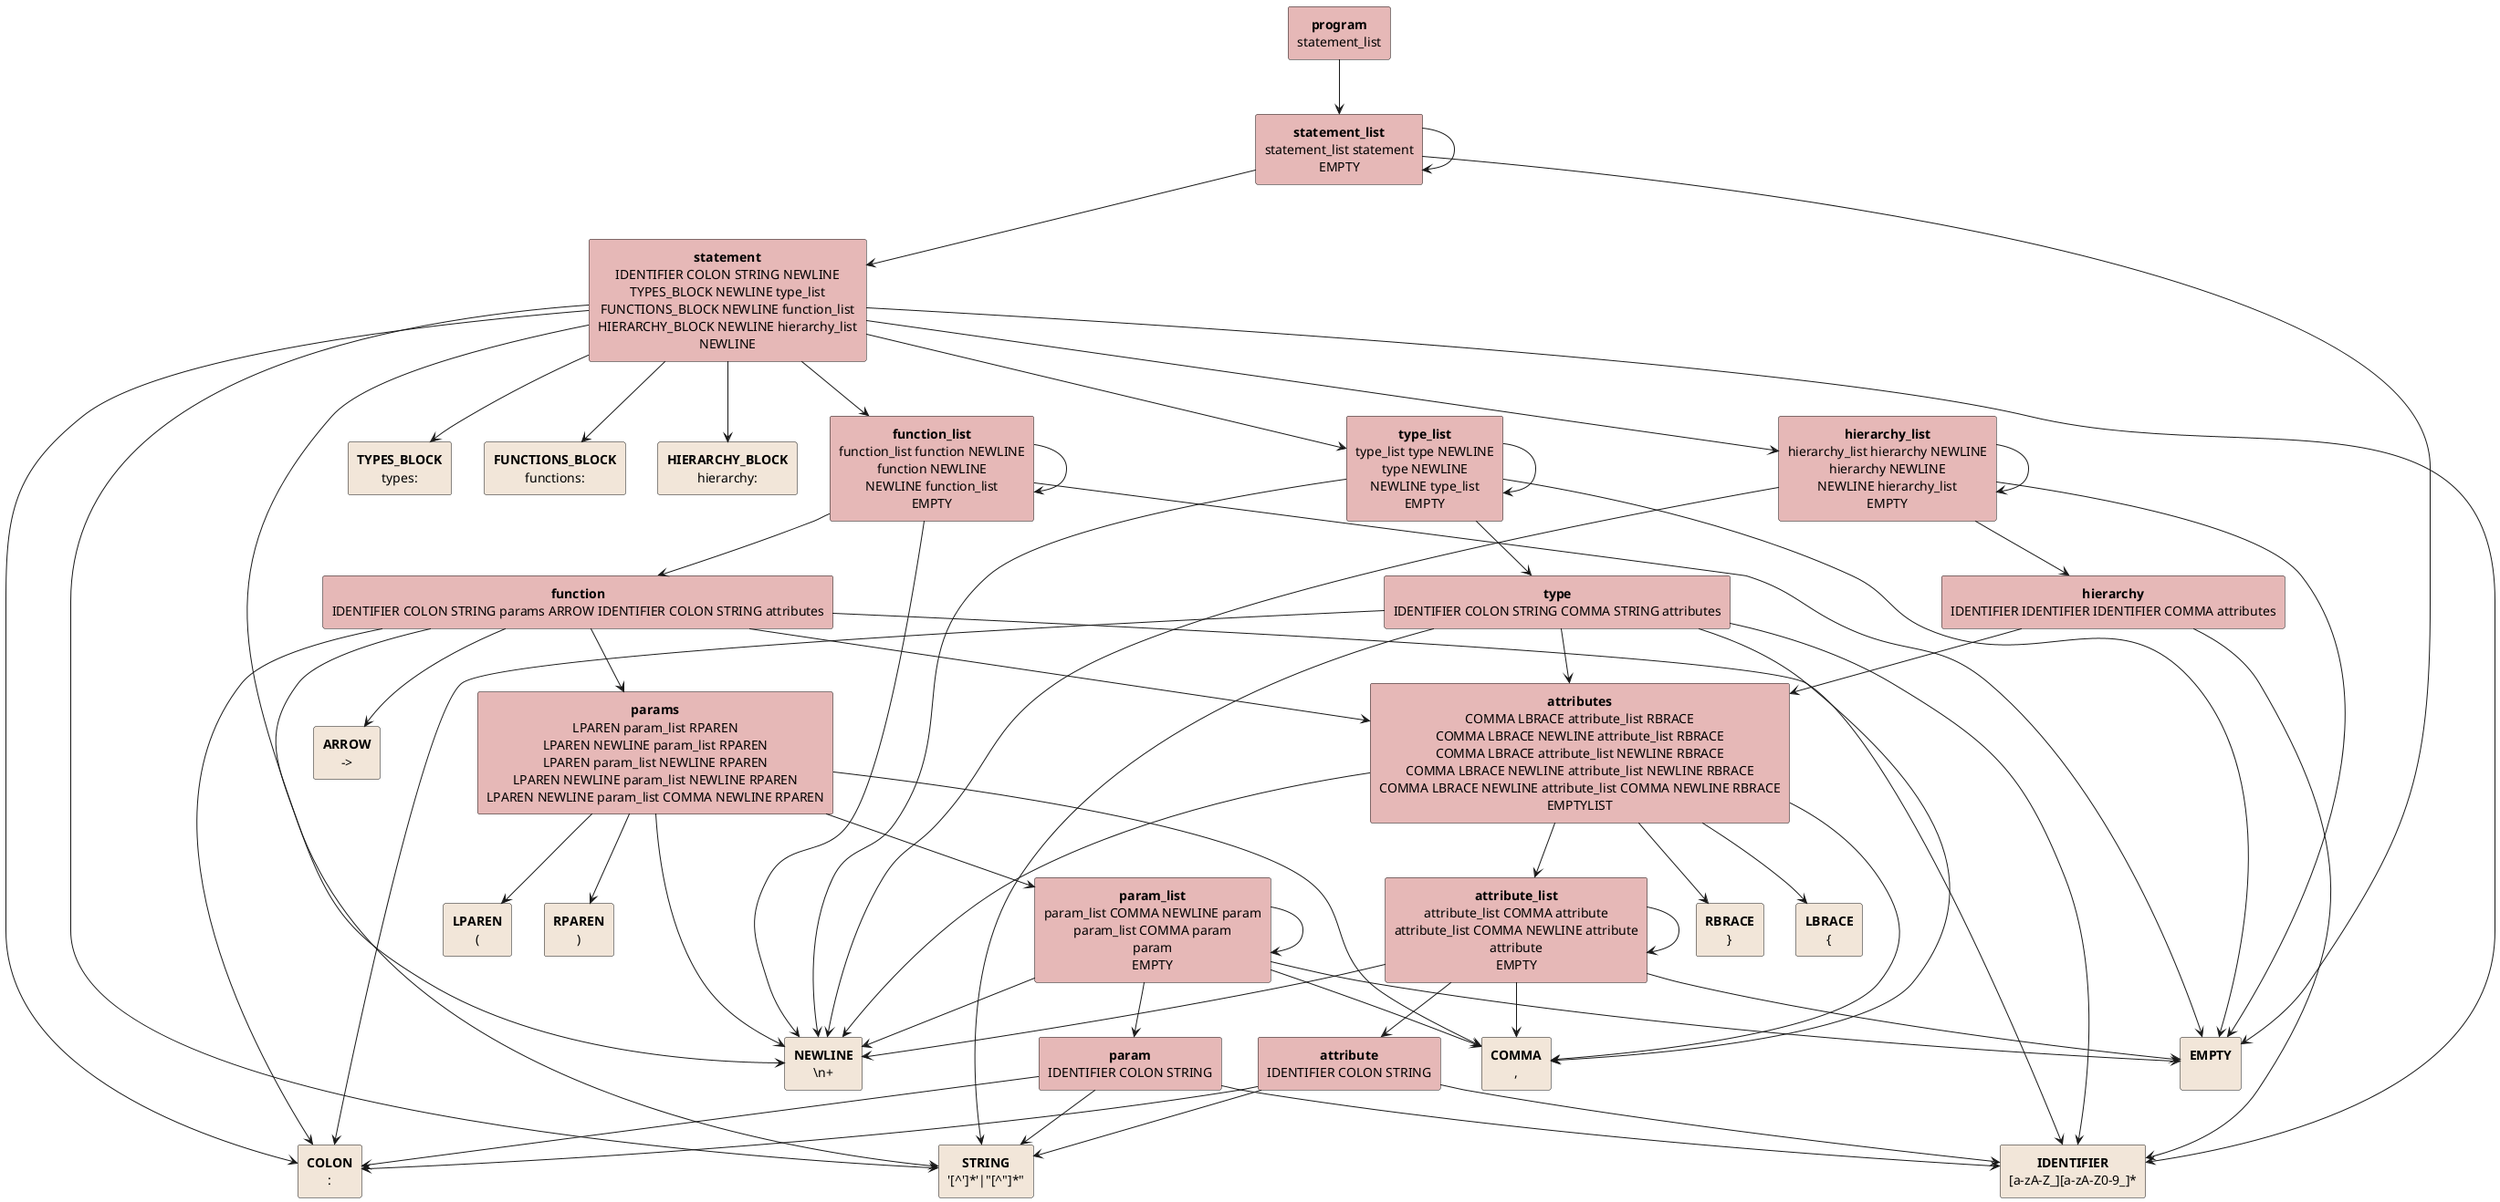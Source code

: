 @startuml
skinparam defaultTextAlignment center

rectangle "**TYPES_BLOCK**\ntypes:" as TYPES_BLOCK #F2E6D9
rectangle "**FUNCTIONS_BLOCK**\nfunctions:" as FUNCTIONS_BLOCK #F2E6D9
rectangle "**HIERARCHY_BLOCK**\nhierarchy:" as HIERARCHY_BLOCK #F2E6D9
rectangle "**STRING**\n'[^']*'|"[^"]*"" as STRING #F2E6D9
rectangle "**IDENTIFIER**\n[a-zA-Z_][a-zA-Z0-9_]*" as IDENTIFIER #F2E6D9
rectangle "**LBRACE**\n{" as LBRACE #F2E6D9
rectangle "**RBRACE**\n}" as RBRACE #F2E6D9
rectangle "**COLON**\n:" as COLON #F2E6D9
rectangle "**COMMA**\n," as COMMA #F2E6D9
rectangle "**ARROW**\n->" as ARROW #F2E6D9
rectangle "**LPAREN**\n(" as LPAREN #F2E6D9
rectangle "**RPAREN**\n)" as RPAREN #F2E6D9
rectangle "**NEWLINE**\n\\n+" as NEWLINE #F2E6D9
rectangle "**EMPTY**\n" as EMPTY #F2E6D9

rectangle "**program**\nstatement_list" as program #E6B8B7
rectangle "**statement_list**\nstatement_list statement\nEMPTY" as statement_list #E6B8B7
rectangle "**statement**\nIDENTIFIER COLON STRING NEWLINE\nTYPES_BLOCK NEWLINE type_list\nFUNCTIONS_BLOCK NEWLINE function_list\nHIERARCHY_BLOCK NEWLINE hierarchy_list\nNEWLINE" as statement #E6B8B7
rectangle "**type_list**\ntype_list type NEWLINE\ntype NEWLINE\nNEWLINE type_list\nEMPTY" as type_list #E6B8B7
rectangle "**type**\nIDENTIFIER COLON STRING COMMA STRING attributes" as type #E6B8B7
rectangle "**attributes**\nCOMMA LBRACE attribute_list RBRACE\nCOMMA LBRACE NEWLINE attribute_list RBRACE\nCOMMA LBRACE attribute_list NEWLINE RBRACE\nCOMMA LBRACE NEWLINE attribute_list NEWLINE RBRACE\nCOMMA LBRACE NEWLINE attribute_list COMMA NEWLINE RBRACE\nEMPTYLIST" as attributes #E6B8B7
rectangle "**attribute_list**\nattribute_list COMMA attribute\nattribute_list COMMA NEWLINE attribute\nattribute\nEMPTY" as attribute_list #E6B8B7
rectangle "**attribute**\nIDENTIFIER COLON STRING" as attribute #E6B8B7
rectangle "**function_list**\nfunction_list function NEWLINE\nfunction NEWLINE\nNEWLINE function_list\nEMPTY" as function_list #E6B8B7
rectangle "**function**\nIDENTIFIER COLON STRING params ARROW IDENTIFIER COLON STRING attributes" as function #E6B8B7
rectangle "**params**\nLPAREN param_list RPAREN\nLPAREN NEWLINE param_list RPAREN\nLPAREN param_list NEWLINE RPAREN\nLPAREN NEWLINE param_list NEWLINE RPAREN\nLPAREN NEWLINE param_list COMMA NEWLINE RPAREN" as params #E6B8B7
rectangle "**param_list**\nparam_list COMMA NEWLINE param\nparam_list COMMA param\nparam\nEMPTY" as param_list #E6B8B7
rectangle "**param**\nIDENTIFIER COLON STRING" as param #E6B8B7
rectangle "**hierarchy_list**\nhierarchy_list hierarchy NEWLINE\nhierarchy NEWLINE\nNEWLINE hierarchy_list\nEMPTY" as hierarchy_list #E6B8B7
rectangle "**hierarchy**\nIDENTIFIER IDENTIFIER IDENTIFIER COMMA attributes" as hierarchy #E6B8B7


program --> statement_list

statement_list --> statement_list
statement_list --> statement
statement_list --> EMPTY

statement --> IDENTIFIER
statement --> COLON
statement --> STRING
statement --> NEWLINE

statement --> TYPES_BLOCK
statement --> type_list
statement --> FUNCTIONS_BLOCK
statement --> function_list
statement --> HIERARCHY_BLOCK
statement --> hierarchy_list

type_list --> type_list
type_list --> type
type_list --> NEWLINE
type_list --> EMPTY

type --> IDENTIFIER
type --> COLON
type --> STRING
type --> COMMA
type --> attributes

attributes --> COMMA
attributes --> LBRACE
attributes --> attribute_list
attributes --> RBRACE
attributes --> NEWLINE

attribute_list --> attribute_list
attribute_list --> COMMA
attribute_list --> attribute
attribute_list --> NEWLINE
attribute_list --> EMPTY

attribute --> IDENTIFIER
attribute --> COLON
attribute --> STRING

function_list --> function_list
function_list --> function
function_list --> NEWLINE
function_list --> EMPTY

function --> IDENTIFIER
function --> COLON
function --> STRING
function --> params
function --> ARROW
function --> attributes

params --> LPAREN
params --> param_list
params --> RPAREN
params --> NEWLINE
params --> COMMA

param_list --> param_list
param_list --> COMMA
param_list --> NEWLINE
param_list --> param
param_list --> EMPTY

param --> IDENTIFIER
param --> COLON
param --> STRING

hierarchy_list --> hierarchy_list
hierarchy_list --> hierarchy
hierarchy_list --> NEWLINE
hierarchy_list --> EMPTY

hierarchy --> IDENTIFIER
hierarchy --> attributes
@enduml
